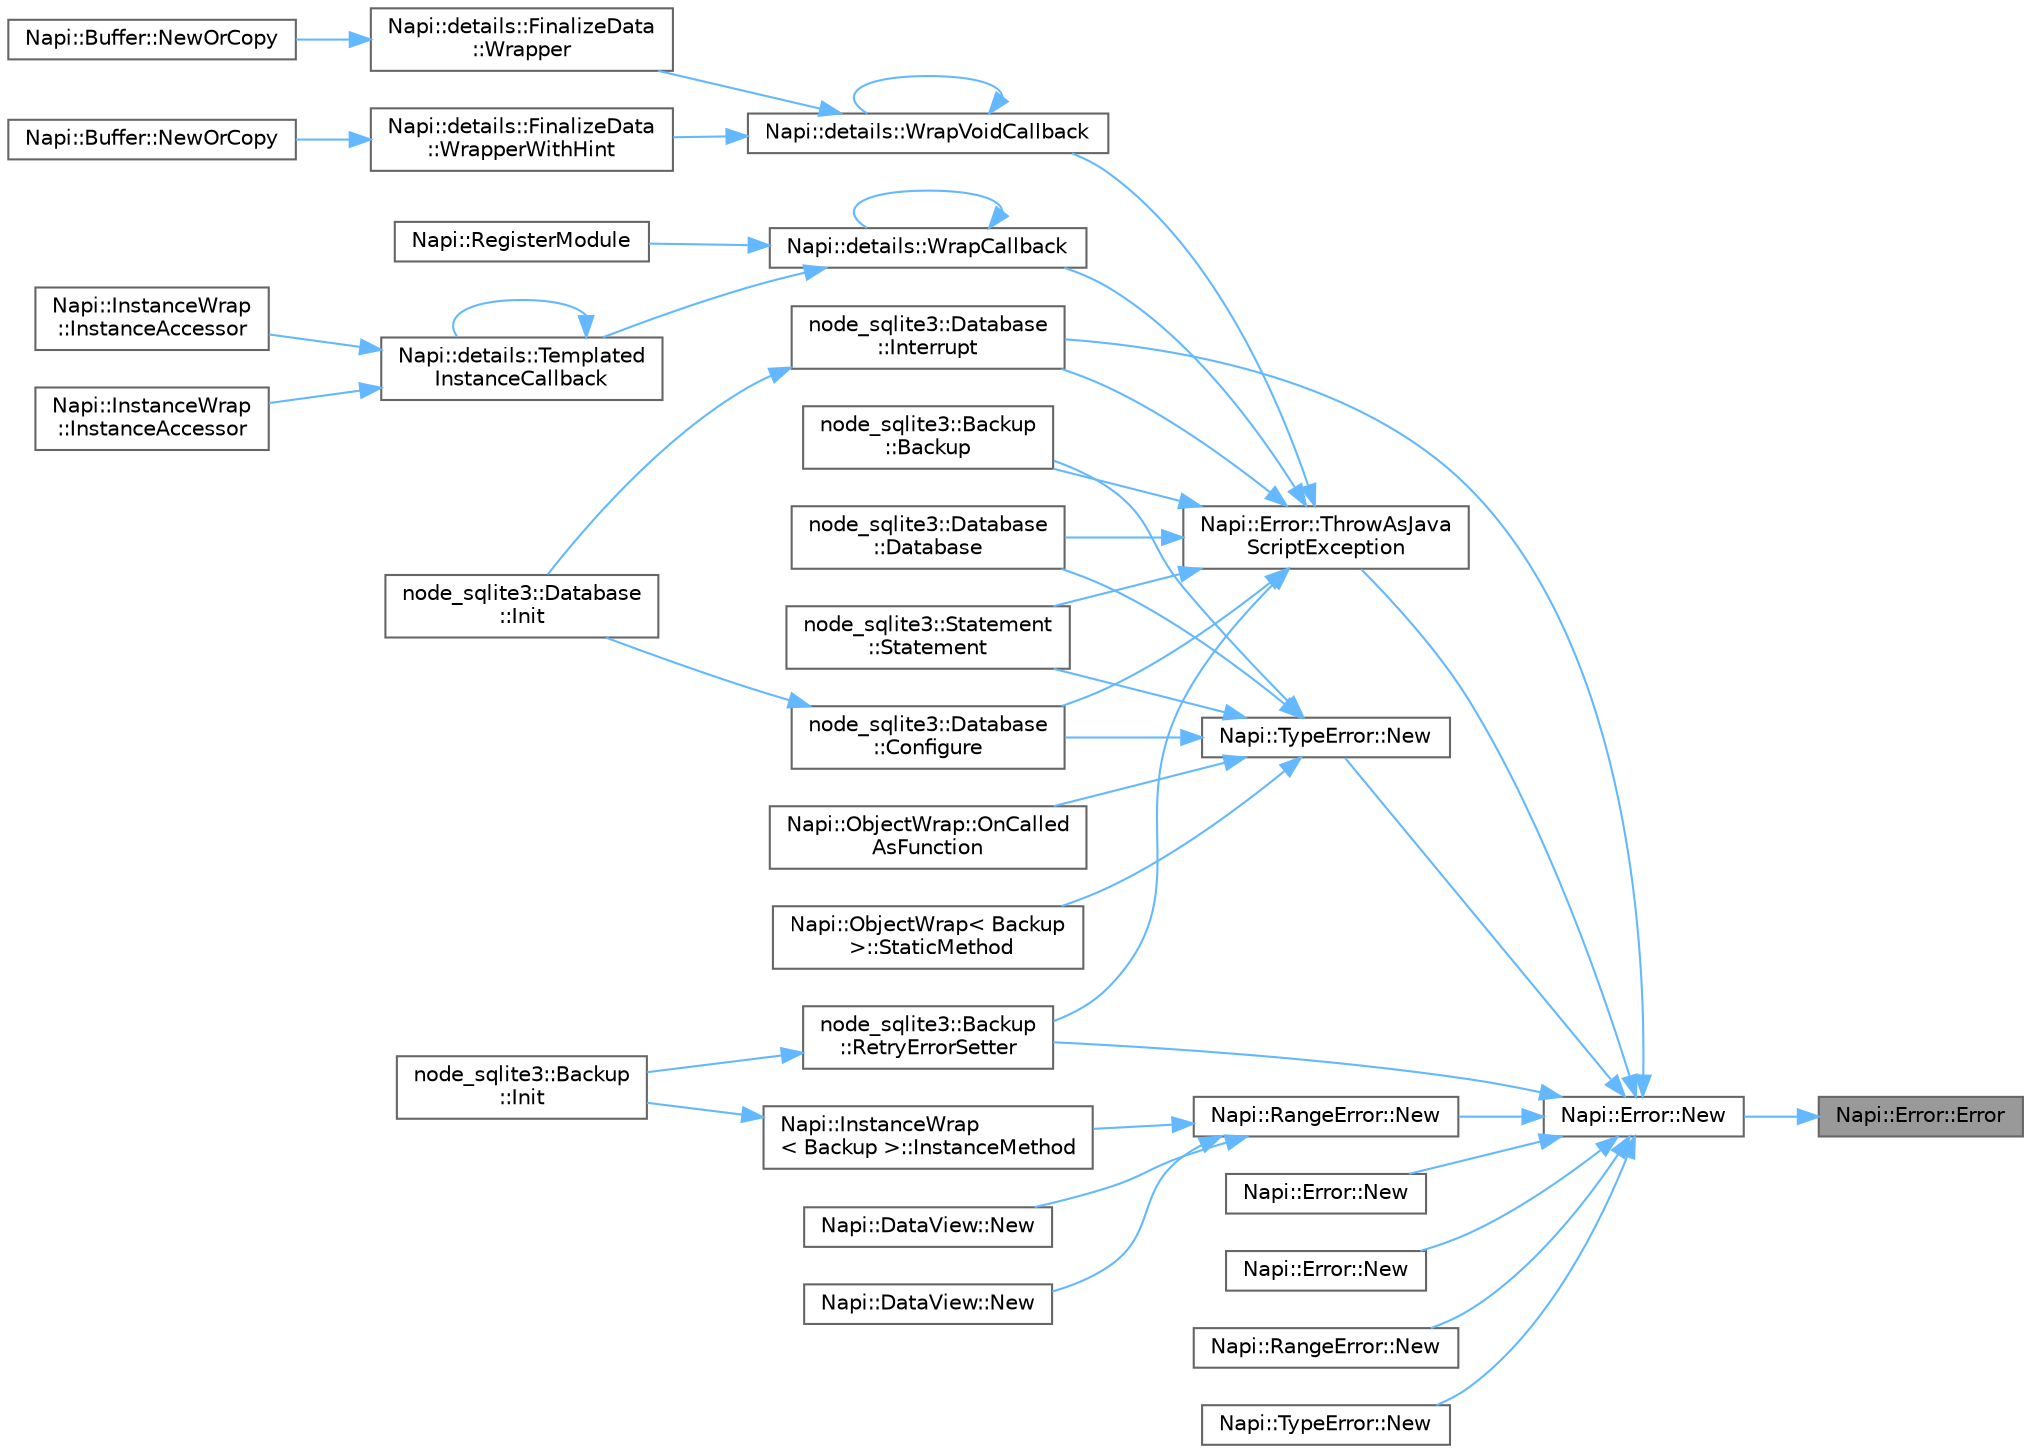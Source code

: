 digraph "Napi::Error::Error"
{
 // LATEX_PDF_SIZE
  bgcolor="transparent";
  edge [fontname=Helvetica,fontsize=10,labelfontname=Helvetica,labelfontsize=10];
  node [fontname=Helvetica,fontsize=10,shape=box,height=0.2,width=0.4];
  rankdir="RL";
  Node1 [id="Node000001",label="Napi::Error::Error",height=0.2,width=0.4,color="gray40", fillcolor="grey60", style="filled", fontcolor="black",tooltip=" "];
  Node1 -> Node2 [id="edge1_Node000001_Node000002",dir="back",color="steelblue1",style="solid",tooltip=" "];
  Node2 [id="Node000002",label="Napi::Error::New",height=0.2,width=0.4,color="grey40", fillcolor="white", style="filled",URL="$class_napi_1_1_error.html#a6a0571d56b4fcedf862b934a507a58ed",tooltip=" "];
  Node2 -> Node3 [id="edge2_Node000002_Node000003",dir="back",color="steelblue1",style="solid",tooltip=" "];
  Node3 [id="Node000003",label="node_sqlite3::Database\l::Interrupt",height=0.2,width=0.4,color="grey40", fillcolor="white", style="filled",URL="$classnode__sqlite3_1_1_database.html#a3e034b41857b837fe55ba2b8757e4ad8",tooltip=" "];
  Node3 -> Node4 [id="edge3_Node000003_Node000004",dir="back",color="steelblue1",style="solid",tooltip=" "];
  Node4 [id="Node000004",label="node_sqlite3::Database\l::Init",height=0.2,width=0.4,color="grey40", fillcolor="white", style="filled",URL="$classnode__sqlite3_1_1_database.html#a74347e00418fa1cfcb9e18c694c7a612",tooltip=" "];
  Node2 -> Node5 [id="edge4_Node000002_Node000005",dir="back",color="steelblue1",style="solid",tooltip=" "];
  Node5 [id="Node000005",label="Napi::Error::New",height=0.2,width=0.4,color="grey40", fillcolor="white", style="filled",URL="$class_napi_1_1_error.html#a97f33d9530097e7ec4de83917acba24c",tooltip=" "];
  Node2 -> Node6 [id="edge5_Node000002_Node000006",dir="back",color="steelblue1",style="solid",tooltip=" "];
  Node6 [id="Node000006",label="Napi::Error::New",height=0.2,width=0.4,color="grey40", fillcolor="white", style="filled",URL="$class_napi_1_1_error.html#ae13e4bc27413ecd12dcfb6603f16cfa2",tooltip=" "];
  Node2 -> Node7 [id="edge6_Node000002_Node000007",dir="back",color="steelblue1",style="solid",tooltip=" "];
  Node7 [id="Node000007",label="Napi::RangeError::New",height=0.2,width=0.4,color="grey40", fillcolor="white", style="filled",URL="$class_napi_1_1_range_error.html#a63bc7fbf21b34af130ac923118a123a7",tooltip=" "];
  Node7 -> Node8 [id="edge7_Node000007_Node000008",dir="back",color="steelblue1",style="solid",tooltip=" "];
  Node8 [id="Node000008",label="Napi::InstanceWrap\l\< Backup \>::InstanceMethod",height=0.2,width=0.4,color="grey40", fillcolor="white", style="filled",URL="$class_napi_1_1_instance_wrap.html#afc90b95e3e63c0130a424b1e4a0f7899",tooltip=" "];
  Node8 -> Node9 [id="edge8_Node000008_Node000009",dir="back",color="steelblue1",style="solid",tooltip=" "];
  Node9 [id="Node000009",label="node_sqlite3::Backup\l::Init",height=0.2,width=0.4,color="grey40", fillcolor="white", style="filled",URL="$classnode__sqlite3_1_1_backup.html#ae511b656411586039109b41428e3b4f1",tooltip=" "];
  Node7 -> Node10 [id="edge9_Node000007_Node000010",dir="back",color="steelblue1",style="solid",tooltip=" "];
  Node10 [id="Node000010",label="Napi::DataView::New",height=0.2,width=0.4,color="grey40", fillcolor="white", style="filled",URL="$class_napi_1_1_data_view.html#a0f5c45233562befdc5e9064d922b89c1",tooltip=" "];
  Node7 -> Node11 [id="edge10_Node000007_Node000011",dir="back",color="steelblue1",style="solid",tooltip=" "];
  Node11 [id="Node000011",label="Napi::DataView::New",height=0.2,width=0.4,color="grey40", fillcolor="white", style="filled",URL="$class_napi_1_1_data_view.html#a75aca6a99e5d79a23a3dfbcfc3c29af1",tooltip=" "];
  Node2 -> Node12 [id="edge11_Node000002_Node000012",dir="back",color="steelblue1",style="solid",tooltip=" "];
  Node12 [id="Node000012",label="Napi::RangeError::New",height=0.2,width=0.4,color="grey40", fillcolor="white", style="filled",URL="$class_napi_1_1_range_error.html#aff4fac29d05b5587f9e41f4c7d9c7a3a",tooltip=" "];
  Node2 -> Node13 [id="edge12_Node000002_Node000013",dir="back",color="steelblue1",style="solid",tooltip=" "];
  Node13 [id="Node000013",label="Napi::TypeError::New",height=0.2,width=0.4,color="grey40", fillcolor="white", style="filled",URL="$class_napi_1_1_type_error.html#a61771d5e0220d480f810097af673da92",tooltip=" "];
  Node13 -> Node14 [id="edge13_Node000013_Node000014",dir="back",color="steelblue1",style="solid",tooltip=" "];
  Node14 [id="Node000014",label="node_sqlite3::Backup\l::Backup",height=0.2,width=0.4,color="grey40", fillcolor="white", style="filled",URL="$classnode__sqlite3_1_1_backup.html#a2f7c7f434b24b3f36f1f6aa9b3ef1fbc",tooltip=" "];
  Node13 -> Node15 [id="edge14_Node000013_Node000015",dir="back",color="steelblue1",style="solid",tooltip=" "];
  Node15 [id="Node000015",label="node_sqlite3::Database\l::Configure",height=0.2,width=0.4,color="grey40", fillcolor="white", style="filled",URL="$classnode__sqlite3_1_1_database.html#a372193fc006b0ee71755c20d67e456fb",tooltip=" "];
  Node15 -> Node4 [id="edge15_Node000015_Node000004",dir="back",color="steelblue1",style="solid",tooltip=" "];
  Node13 -> Node16 [id="edge16_Node000013_Node000016",dir="back",color="steelblue1",style="solid",tooltip=" "];
  Node16 [id="Node000016",label="node_sqlite3::Database\l::Database",height=0.2,width=0.4,color="grey40", fillcolor="white", style="filled",URL="$classnode__sqlite3_1_1_database.html#a33295029bca0f77a5c17ea4ce7b009f2",tooltip=" "];
  Node13 -> Node17 [id="edge17_Node000013_Node000017",dir="back",color="steelblue1",style="solid",tooltip=" "];
  Node17 [id="Node000017",label="Napi::ObjectWrap::OnCalled\lAsFunction",height=0.2,width=0.4,color="grey40", fillcolor="white", style="filled",URL="$class_napi_1_1_object_wrap.html#a08581d4e6b4614790b4bc751f894ad50",tooltip=" "];
  Node13 -> Node18 [id="edge18_Node000013_Node000018",dir="back",color="steelblue1",style="solid",tooltip=" "];
  Node18 [id="Node000018",label="node_sqlite3::Statement\l::Statement",height=0.2,width=0.4,color="grey40", fillcolor="white", style="filled",URL="$classnode__sqlite3_1_1_statement.html#a44a25df6ae24c70d0a13279687113666",tooltip=" "];
  Node13 -> Node19 [id="edge19_Node000013_Node000019",dir="back",color="steelblue1",style="solid",tooltip=" "];
  Node19 [id="Node000019",label="Napi::ObjectWrap\< Backup\l \>::StaticMethod",height=0.2,width=0.4,color="grey40", fillcolor="white", style="filled",URL="$class_napi_1_1_object_wrap.html#a42c4a362993960effd4ce7da0b3d5578",tooltip=" "];
  Node2 -> Node20 [id="edge20_Node000002_Node000020",dir="back",color="steelblue1",style="solid",tooltip=" "];
  Node20 [id="Node000020",label="Napi::TypeError::New",height=0.2,width=0.4,color="grey40", fillcolor="white", style="filled",URL="$class_napi_1_1_type_error.html#af77258fa22e791b0a3ad86d200dab81c",tooltip=" "];
  Node2 -> Node21 [id="edge21_Node000002_Node000021",dir="back",color="steelblue1",style="solid",tooltip=" "];
  Node21 [id="Node000021",label="node_sqlite3::Backup\l::RetryErrorSetter",height=0.2,width=0.4,color="grey40", fillcolor="white", style="filled",URL="$classnode__sqlite3_1_1_backup.html#aba66b6d7a2ce87718bc961533a1c22be",tooltip=" "];
  Node21 -> Node9 [id="edge22_Node000021_Node000009",dir="back",color="steelblue1",style="solid",tooltip=" "];
  Node2 -> Node22 [id="edge23_Node000002_Node000022",dir="back",color="steelblue1",style="solid",tooltip=" "];
  Node22 [id="Node000022",label="Napi::Error::ThrowAsJava\lScriptException",height=0.2,width=0.4,color="grey40", fillcolor="white", style="filled",URL="$class_napi_1_1_error.html#af657bb938d951eccca6cf9e4983601d9",tooltip=" "];
  Node22 -> Node14 [id="edge24_Node000022_Node000014",dir="back",color="steelblue1",style="solid",tooltip=" "];
  Node22 -> Node15 [id="edge25_Node000022_Node000015",dir="back",color="steelblue1",style="solid",tooltip=" "];
  Node22 -> Node16 [id="edge26_Node000022_Node000016",dir="back",color="steelblue1",style="solid",tooltip=" "];
  Node22 -> Node3 [id="edge27_Node000022_Node000003",dir="back",color="steelblue1",style="solid",tooltip=" "];
  Node22 -> Node21 [id="edge28_Node000022_Node000021",dir="back",color="steelblue1",style="solid",tooltip=" "];
  Node22 -> Node18 [id="edge29_Node000022_Node000018",dir="back",color="steelblue1",style="solid",tooltip=" "];
  Node22 -> Node23 [id="edge30_Node000022_Node000023",dir="back",color="steelblue1",style="solid",tooltip=" "];
  Node23 [id="Node000023",label="Napi::details::WrapCallback",height=0.2,width=0.4,color="grey40", fillcolor="white", style="filled",URL="$namespace_napi_1_1details.html#ad7dfc06e482555ea99ae09b2e55bc79d",tooltip=" "];
  Node23 -> Node24 [id="edge31_Node000023_Node000024",dir="back",color="steelblue1",style="solid",tooltip=" "];
  Node24 [id="Node000024",label="Napi::RegisterModule",height=0.2,width=0.4,color="grey40", fillcolor="white", style="filled",URL="$namespace_napi.html#a5858c5e2c78b25d80e4d582820dda0a8",tooltip=" "];
  Node23 -> Node25 [id="edge32_Node000023_Node000025",dir="back",color="steelblue1",style="solid",tooltip=" "];
  Node25 [id="Node000025",label="Napi::details::Templated\lInstanceCallback",height=0.2,width=0.4,color="grey40", fillcolor="white", style="filled",URL="$namespace_napi_1_1details.html#af616a966dd94b3cb1272bc7864623eba",tooltip=" "];
  Node25 -> Node26 [id="edge33_Node000025_Node000026",dir="back",color="steelblue1",style="solid",tooltip=" "];
  Node26 [id="Node000026",label="Napi::InstanceWrap\l::InstanceAccessor",height=0.2,width=0.4,color="grey40", fillcolor="white", style="filled",URL="$class_napi_1_1_instance_wrap.html#a393883f6685da45e82ec1ae79bdec19d",tooltip=" "];
  Node25 -> Node27 [id="edge34_Node000025_Node000027",dir="back",color="steelblue1",style="solid",tooltip=" "];
  Node27 [id="Node000027",label="Napi::InstanceWrap\l::InstanceAccessor",height=0.2,width=0.4,color="grey40", fillcolor="white", style="filled",URL="$class_napi_1_1_instance_wrap.html#adca0f4d098e7b41199b4ecd60d3a66a0",tooltip=" "];
  Node25 -> Node25 [id="edge35_Node000025_Node000025",dir="back",color="steelblue1",style="solid",tooltip=" "];
  Node23 -> Node23 [id="edge36_Node000023_Node000023",dir="back",color="steelblue1",style="solid",tooltip=" "];
  Node22 -> Node28 [id="edge37_Node000022_Node000028",dir="back",color="steelblue1",style="solid",tooltip=" "];
  Node28 [id="Node000028",label="Napi::details::WrapVoidCallback",height=0.2,width=0.4,color="grey40", fillcolor="white", style="filled",URL="$namespace_napi_1_1details.html#a3b92109504231e15075d3c7d93bfc8bb",tooltip=" "];
  Node28 -> Node29 [id="edge38_Node000028_Node000029",dir="back",color="steelblue1",style="solid",tooltip=" "];
  Node29 [id="Node000029",label="Napi::details::FinalizeData\l::Wrapper",height=0.2,width=0.4,color="grey40", fillcolor="white", style="filled",URL="$struct_napi_1_1details_1_1_finalize_data.html#aeef2f137eadbe4807703f288ade492e1",tooltip=" "];
  Node29 -> Node30 [id="edge39_Node000029_Node000030",dir="back",color="steelblue1",style="solid",tooltip=" "];
  Node30 [id="Node000030",label="Napi::Buffer::NewOrCopy",height=0.2,width=0.4,color="grey40", fillcolor="white", style="filled",URL="$class_napi_1_1_buffer.html#af8aa884969d921f542a870fae6e486b0",tooltip=" "];
  Node28 -> Node31 [id="edge40_Node000028_Node000031",dir="back",color="steelblue1",style="solid",tooltip=" "];
  Node31 [id="Node000031",label="Napi::details::FinalizeData\l::WrapperWithHint",height=0.2,width=0.4,color="grey40", fillcolor="white", style="filled",URL="$struct_napi_1_1details_1_1_finalize_data.html#a62066c13c6c6c6c1cd93931cc82220ee",tooltip=" "];
  Node31 -> Node32 [id="edge41_Node000031_Node000032",dir="back",color="steelblue1",style="solid",tooltip=" "];
  Node32 [id="Node000032",label="Napi::Buffer::NewOrCopy",height=0.2,width=0.4,color="grey40", fillcolor="white", style="filled",URL="$class_napi_1_1_buffer.html#abcdcd918b17a43324d73a357a610b80b",tooltip=" "];
  Node28 -> Node28 [id="edge42_Node000028_Node000028",dir="back",color="steelblue1",style="solid",tooltip=" "];
}
